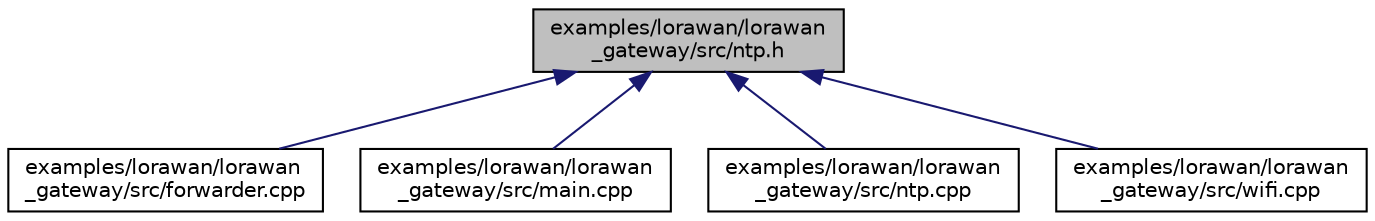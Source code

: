 digraph "examples/lorawan/lorawan_gateway/src/ntp.h"
{
 // LATEX_PDF_SIZE
  edge [fontname="Helvetica",fontsize="10",labelfontname="Helvetica",labelfontsize="10"];
  node [fontname="Helvetica",fontsize="10",shape=record];
  Node1 [label="examples/lorawan/lorawan\l_gateway/src/ntp.h",height=0.2,width=0.4,color="black", fillcolor="grey75", style="filled", fontcolor="black",tooltip=" "];
  Node1 -> Node2 [dir="back",color="midnightblue",fontsize="10",style="solid",fontname="Helvetica"];
  Node2 [label="examples/lorawan/lorawan\l_gateway/src/forwarder.cpp",height=0.2,width=0.4,color="black", fillcolor="white", style="filled",URL="$forwarder_8cpp.html",tooltip=" "];
  Node1 -> Node3 [dir="back",color="midnightblue",fontsize="10",style="solid",fontname="Helvetica"];
  Node3 [label="examples/lorawan/lorawan\l_gateway/src/main.cpp",height=0.2,width=0.4,color="black", fillcolor="white", style="filled",URL="$main_8cpp.html",tooltip=" "];
  Node1 -> Node4 [dir="back",color="midnightblue",fontsize="10",style="solid",fontname="Helvetica"];
  Node4 [label="examples/lorawan/lorawan\l_gateway/src/ntp.cpp",height=0.2,width=0.4,color="black", fillcolor="white", style="filled",URL="$ntp_8cpp.html",tooltip=" "];
  Node1 -> Node5 [dir="back",color="midnightblue",fontsize="10",style="solid",fontname="Helvetica"];
  Node5 [label="examples/lorawan/lorawan\l_gateway/src/wifi.cpp",height=0.2,width=0.4,color="black", fillcolor="white", style="filled",URL="$wifi_8cpp.html",tooltip=" "];
}
